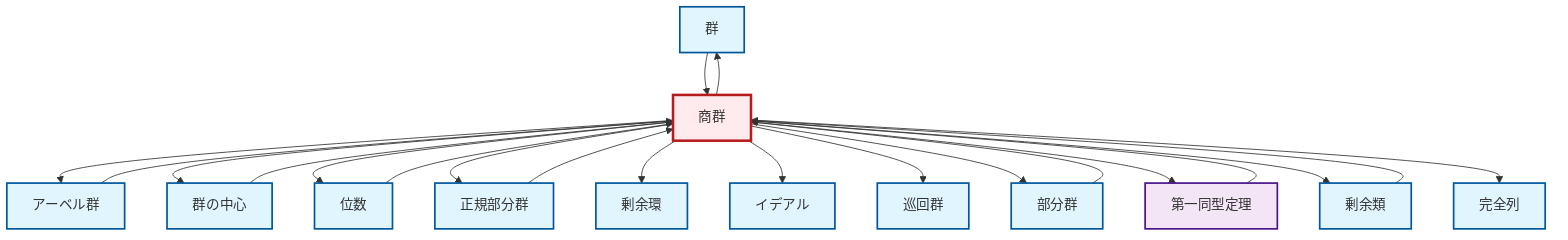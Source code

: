 graph TD
    classDef definition fill:#e1f5fe,stroke:#01579b,stroke-width:2px
    classDef theorem fill:#f3e5f5,stroke:#4a148c,stroke-width:2px
    classDef axiom fill:#fff3e0,stroke:#e65100,stroke-width:2px
    classDef example fill:#e8f5e9,stroke:#1b5e20,stroke-width:2px
    classDef current fill:#ffebee,stroke:#b71c1c,stroke-width:3px
    def-exact-sequence["完全列"]:::definition
    def-group["群"]:::definition
    def-center-of-group["群の中心"]:::definition
    def-abelian-group["アーベル群"]:::definition
    thm-first-isomorphism["第一同型定理"]:::theorem
    def-cyclic-group["巡回群"]:::definition
    def-subgroup["部分群"]:::definition
    def-quotient-group["商群"]:::definition
    def-coset["剰余類"]:::definition
    def-ideal["イデアル"]:::definition
    def-quotient-ring["剰余環"]:::definition
    def-normal-subgroup["正規部分群"]:::definition
    def-order["位数"]:::definition
    def-subgroup --> def-quotient-group
    def-quotient-group --> def-abelian-group
    def-quotient-group --> def-center-of-group
    thm-first-isomorphism --> def-quotient-group
    def-quotient-group --> def-order
    def-quotient-group --> def-normal-subgroup
    def-quotient-group --> def-quotient-ring
    def-order --> def-quotient-group
    def-quotient-group --> def-ideal
    def-center-of-group --> def-quotient-group
    def-coset --> def-quotient-group
    def-quotient-group --> def-cyclic-group
    def-quotient-group --> def-group
    def-quotient-group --> def-subgroup
    def-abelian-group --> def-quotient-group
    def-normal-subgroup --> def-quotient-group
    def-quotient-group --> thm-first-isomorphism
    def-quotient-group --> def-coset
    def-group --> def-quotient-group
    def-quotient-group --> def-exact-sequence
    class def-quotient-group current